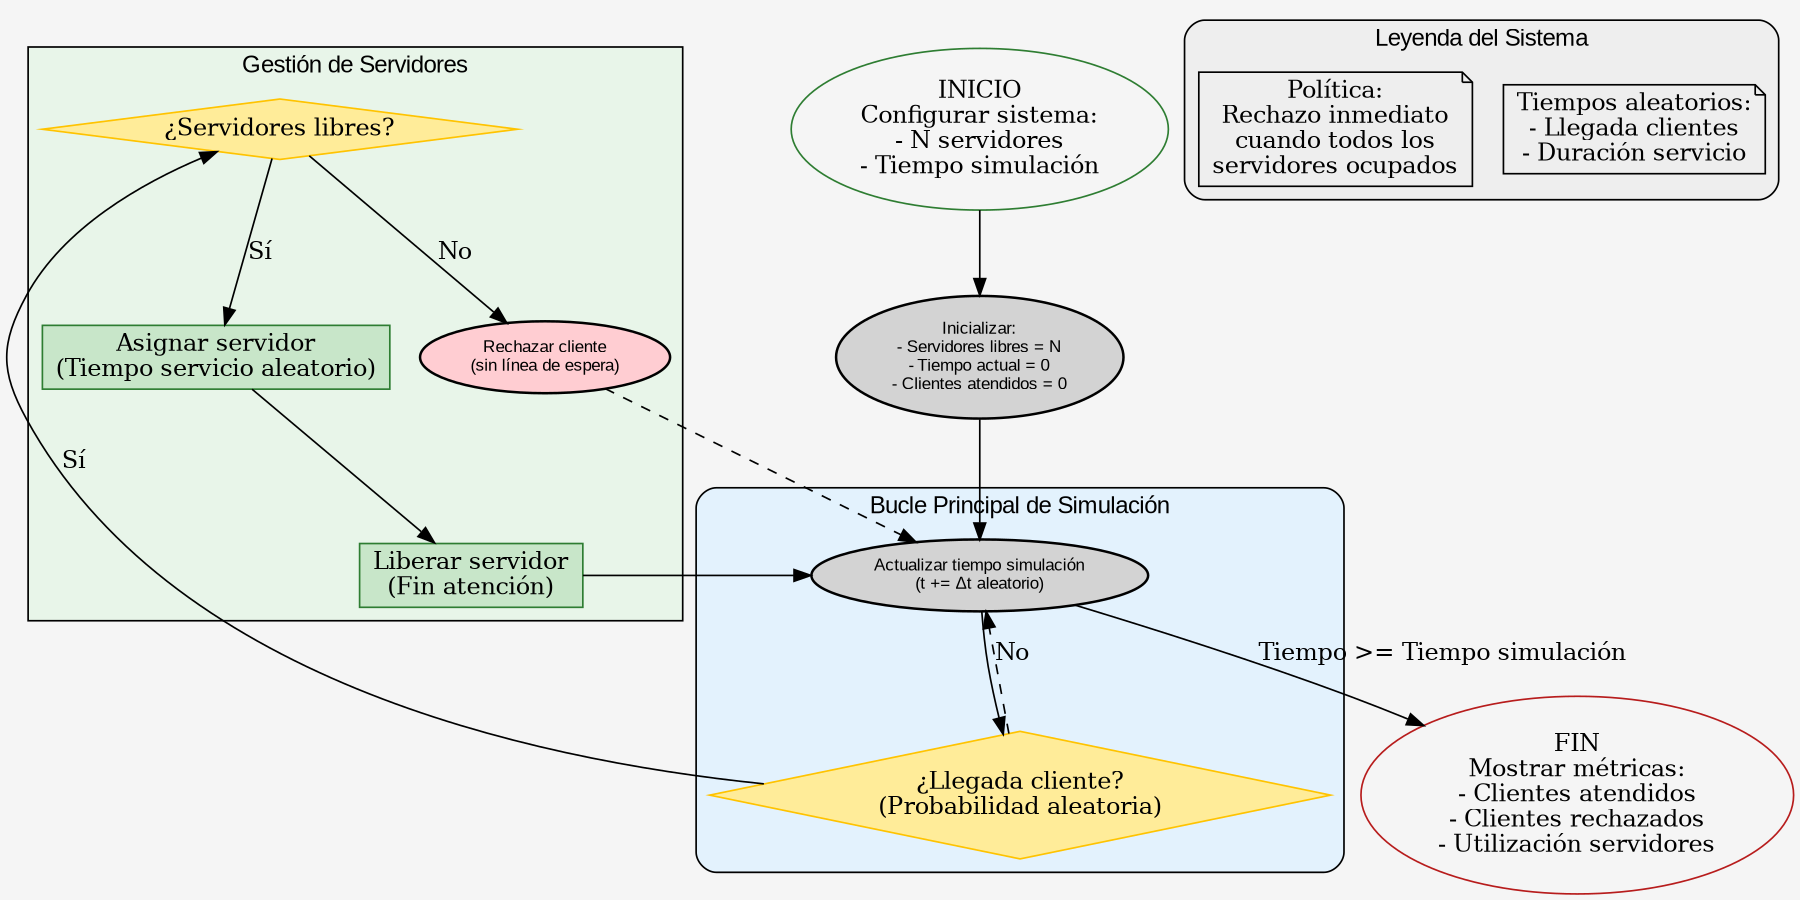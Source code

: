 digraph SistemaColas {
	bgcolor="#f5f5f5" fontname=Arial rankdir=TB size="12,18"
	Start [label="INICIO
Configurar sistema:
- N servidores
- Tiempo simulación" color="#2E7D32" fillcolor="#4CAF50" shape=ellipse]
	Init [label="Inicializar:
- Servidores libres = N
- Tiempo actual = 0
- Clientes atendidos = 0" fontname=Arial fontsize=10 penwidth=1.5 style="filled,rounded"]
	subgraph cluster_servidores {
		fillcolor="#e8f5e9" label="Gestión de Servidores" style=filled
		CheckServer [label="¿Servidores libres?" color="#ffc300" fillcolor="#ffec99" shape=diamond style=filled]
		Assign [label="Asignar servidor
(Tiempo servicio aleatorio)" color="#2e7d32" fillcolor="#c8e6c9" shape=box style=filled]
		Release [label="Liberar servidor
(Fin atención)" color="#2e7d32" fillcolor="#c8e6c9" shape=box style=filled]
		CheckServer -> Assign [label="Sí"]
		Assign -> Release
		CheckServer -> Reject [label=No]
	}
	subgraph cluster_simulacion {
		fillcolor="#e3f2fd" label="Bucle Principal de Simulación" style="rounded,filled"
		Time [label="Actualizar tiempo simulación
(t += Δt aleatorio)" fontname=Arial fontsize=10 penwidth=1.5 style="filled,rounded"]
		Arrival [label="¿Llegada cliente?
(Probabilidad aleatoria)" color="#ffc300" fillcolor="#ffec99" shape=diamond style=filled]
		Reject [label="Rechazar cliente
(sin línea de espera)" fillcolor="#ffcdd2" fontname=Arial fontsize=10 penwidth=1.5 style="filled,rounded"]
		Time -> Arrival
		Arrival -> CheckServer [label="Sí"]
		Arrival -> Time [label=No style=dashed]
		Release -> Time
	}
	End [label="FIN
Mostrar métricas:
- Clientes atendidos
- Clientes rechazados
- Utilización servidores" color="#B71C1C" fillcolor="#F44336" shape=ellipse]
	Start -> Init
	Init -> Time
	Time -> End [label="Tiempo >= Tiempo simulación"]
	Reject -> Time [style=dashed]
	subgraph cluster_legend {
		fillcolor="#eeeeee" label="Leyenda del Sistema" style="rounded,filled"
		L1 [label="Tiempos aleatorios:
- Llegada clientes
- Duración servicio" shape=note]
		L2 [label="Política:
Rechazo inmediato
cuando todos los
servidores ocupados" shape=note]
	}
}

